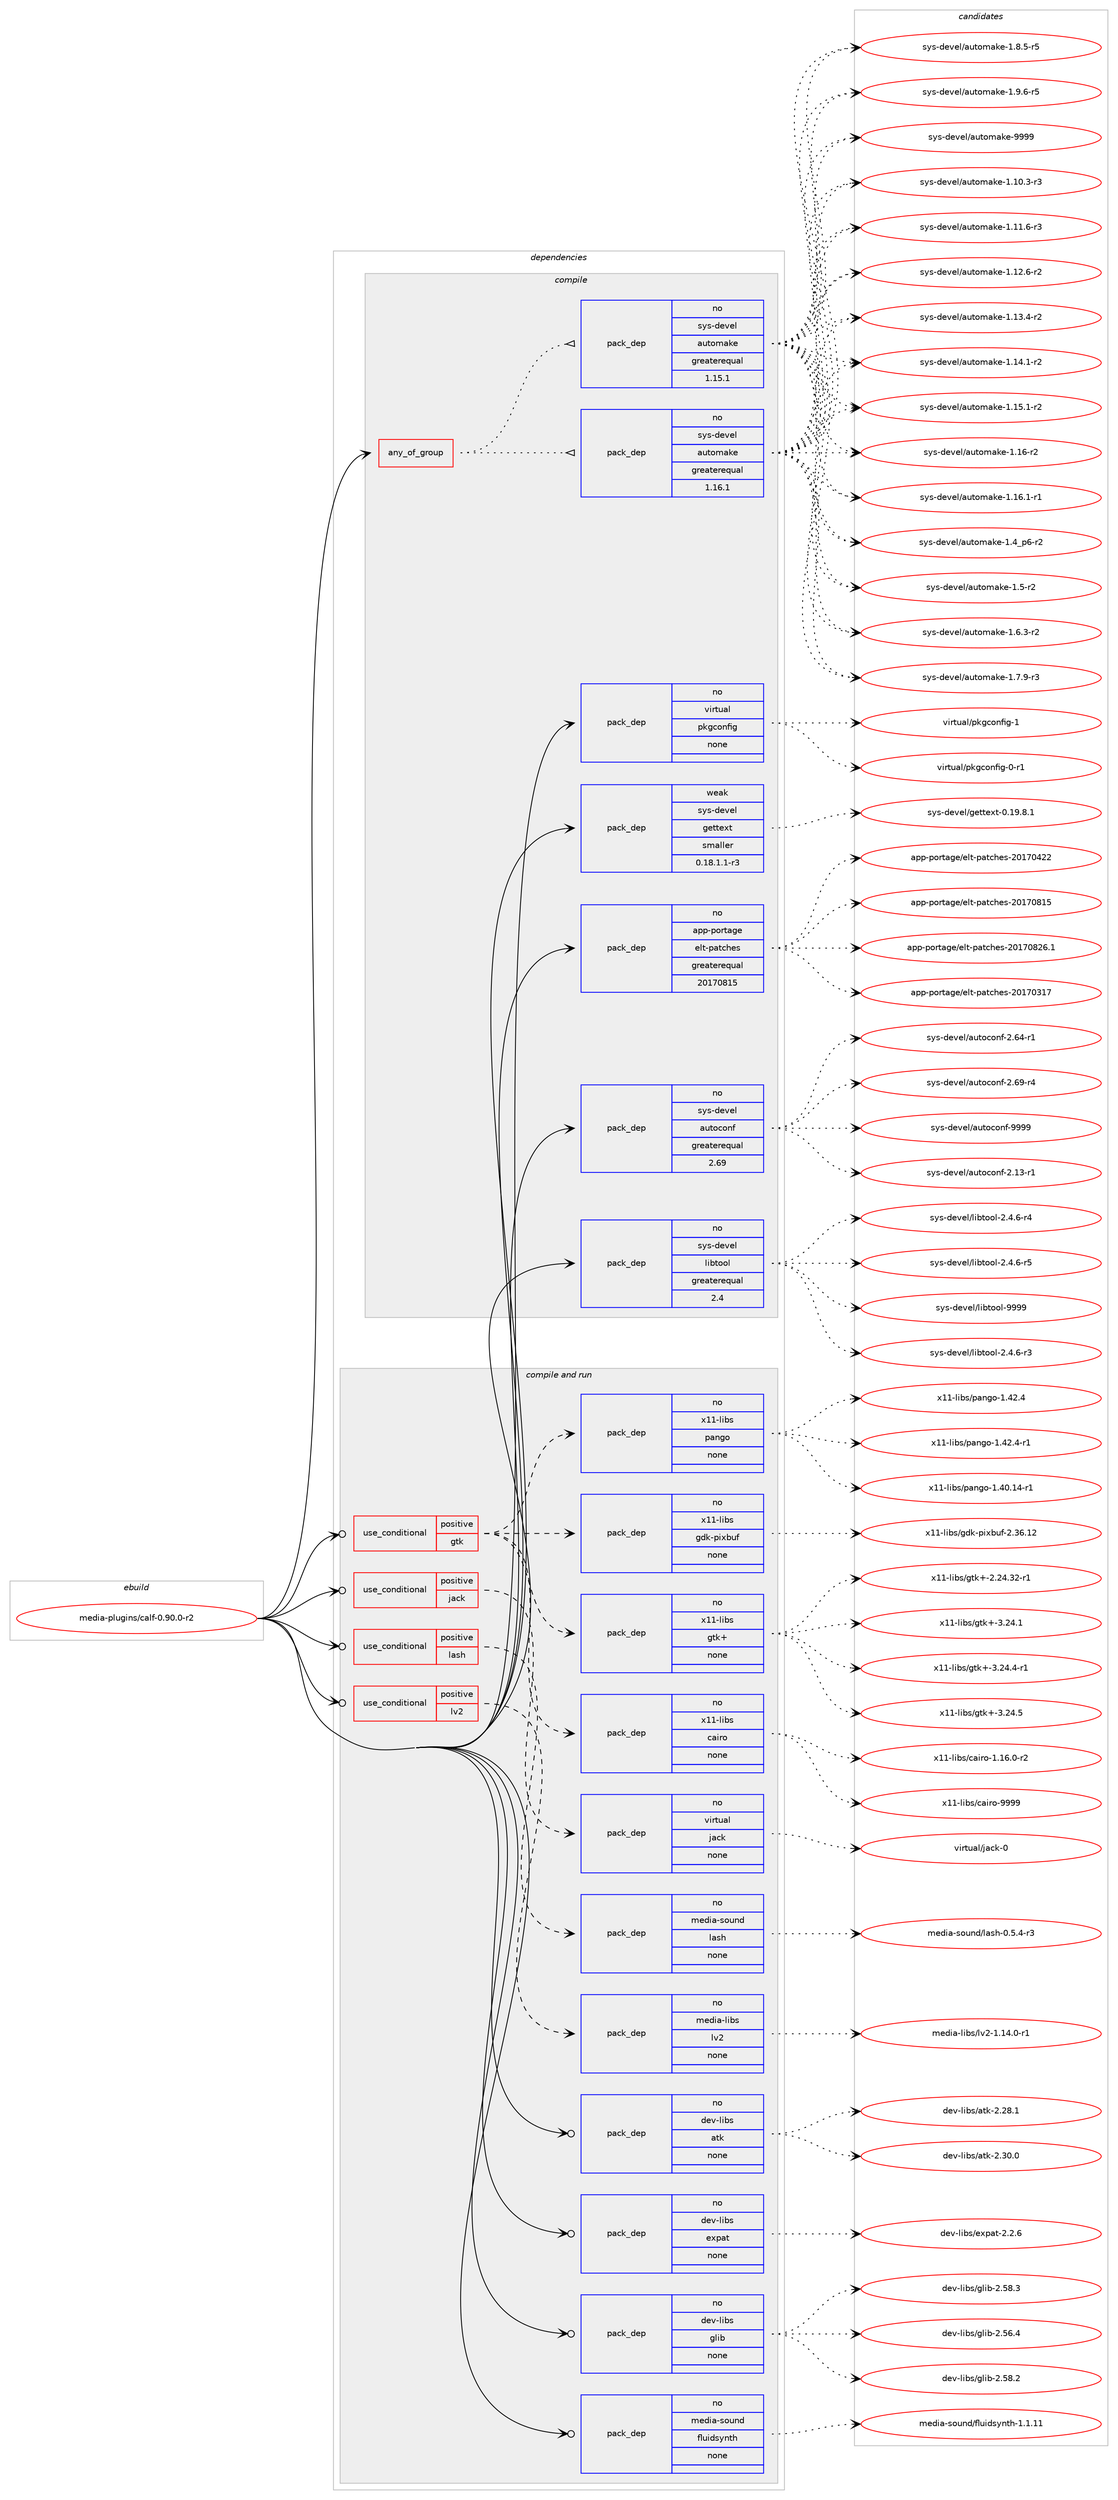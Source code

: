 digraph prolog {

# *************
# Graph options
# *************

newrank=true;
concentrate=true;
compound=true;
graph [rankdir=LR,fontname=Helvetica,fontsize=10,ranksep=1.5];#, ranksep=2.5, nodesep=0.2];
edge  [arrowhead=vee];
node  [fontname=Helvetica,fontsize=10];

# **********
# The ebuild
# **********

subgraph cluster_leftcol {
color=gray;
rank=same;
label=<<i>ebuild</i>>;
id [label="media-plugins/calf-0.90.0-r2", color=red, width=4, href="../media-plugins/calf-0.90.0-r2.svg"];
}

# ****************
# The dependencies
# ****************

subgraph cluster_midcol {
color=gray;
label=<<i>dependencies</i>>;
subgraph cluster_compile {
fillcolor="#eeeeee";
style=filled;
label=<<i>compile</i>>;
subgraph any25360 {
dependency1619593 [label=<<TABLE BORDER="0" CELLBORDER="1" CELLSPACING="0" CELLPADDING="4"><TR><TD CELLPADDING="10">any_of_group</TD></TR></TABLE>>, shape=none, color=red];subgraph pack1157174 {
dependency1619594 [label=<<TABLE BORDER="0" CELLBORDER="1" CELLSPACING="0" CELLPADDING="4" WIDTH="220"><TR><TD ROWSPAN="6" CELLPADDING="30">pack_dep</TD></TR><TR><TD WIDTH="110">no</TD></TR><TR><TD>sys-devel</TD></TR><TR><TD>automake</TD></TR><TR><TD>greaterequal</TD></TR><TR><TD>1.16.1</TD></TR></TABLE>>, shape=none, color=blue];
}
dependency1619593:e -> dependency1619594:w [weight=20,style="dotted",arrowhead="oinv"];
subgraph pack1157175 {
dependency1619595 [label=<<TABLE BORDER="0" CELLBORDER="1" CELLSPACING="0" CELLPADDING="4" WIDTH="220"><TR><TD ROWSPAN="6" CELLPADDING="30">pack_dep</TD></TR><TR><TD WIDTH="110">no</TD></TR><TR><TD>sys-devel</TD></TR><TR><TD>automake</TD></TR><TR><TD>greaterequal</TD></TR><TR><TD>1.15.1</TD></TR></TABLE>>, shape=none, color=blue];
}
dependency1619593:e -> dependency1619595:w [weight=20,style="dotted",arrowhead="oinv"];
}
id:e -> dependency1619593:w [weight=20,style="solid",arrowhead="vee"];
subgraph pack1157176 {
dependency1619596 [label=<<TABLE BORDER="0" CELLBORDER="1" CELLSPACING="0" CELLPADDING="4" WIDTH="220"><TR><TD ROWSPAN="6" CELLPADDING="30">pack_dep</TD></TR><TR><TD WIDTH="110">no</TD></TR><TR><TD>app-portage</TD></TR><TR><TD>elt-patches</TD></TR><TR><TD>greaterequal</TD></TR><TR><TD>20170815</TD></TR></TABLE>>, shape=none, color=blue];
}
id:e -> dependency1619596:w [weight=20,style="solid",arrowhead="vee"];
subgraph pack1157177 {
dependency1619597 [label=<<TABLE BORDER="0" CELLBORDER="1" CELLSPACING="0" CELLPADDING="4" WIDTH="220"><TR><TD ROWSPAN="6" CELLPADDING="30">pack_dep</TD></TR><TR><TD WIDTH="110">no</TD></TR><TR><TD>sys-devel</TD></TR><TR><TD>autoconf</TD></TR><TR><TD>greaterequal</TD></TR><TR><TD>2.69</TD></TR></TABLE>>, shape=none, color=blue];
}
id:e -> dependency1619597:w [weight=20,style="solid",arrowhead="vee"];
subgraph pack1157178 {
dependency1619598 [label=<<TABLE BORDER="0" CELLBORDER="1" CELLSPACING="0" CELLPADDING="4" WIDTH="220"><TR><TD ROWSPAN="6" CELLPADDING="30">pack_dep</TD></TR><TR><TD WIDTH="110">no</TD></TR><TR><TD>sys-devel</TD></TR><TR><TD>libtool</TD></TR><TR><TD>greaterequal</TD></TR><TR><TD>2.4</TD></TR></TABLE>>, shape=none, color=blue];
}
id:e -> dependency1619598:w [weight=20,style="solid",arrowhead="vee"];
subgraph pack1157179 {
dependency1619599 [label=<<TABLE BORDER="0" CELLBORDER="1" CELLSPACING="0" CELLPADDING="4" WIDTH="220"><TR><TD ROWSPAN="6" CELLPADDING="30">pack_dep</TD></TR><TR><TD WIDTH="110">no</TD></TR><TR><TD>virtual</TD></TR><TR><TD>pkgconfig</TD></TR><TR><TD>none</TD></TR><TR><TD></TD></TR></TABLE>>, shape=none, color=blue];
}
id:e -> dependency1619599:w [weight=20,style="solid",arrowhead="vee"];
subgraph pack1157180 {
dependency1619600 [label=<<TABLE BORDER="0" CELLBORDER="1" CELLSPACING="0" CELLPADDING="4" WIDTH="220"><TR><TD ROWSPAN="6" CELLPADDING="30">pack_dep</TD></TR><TR><TD WIDTH="110">weak</TD></TR><TR><TD>sys-devel</TD></TR><TR><TD>gettext</TD></TR><TR><TD>smaller</TD></TR><TR><TD>0.18.1.1-r3</TD></TR></TABLE>>, shape=none, color=blue];
}
id:e -> dependency1619600:w [weight=20,style="solid",arrowhead="vee"];
}
subgraph cluster_compileandrun {
fillcolor="#eeeeee";
style=filled;
label=<<i>compile and run</i>>;
subgraph cond436298 {
dependency1619601 [label=<<TABLE BORDER="0" CELLBORDER="1" CELLSPACING="0" CELLPADDING="4"><TR><TD ROWSPAN="3" CELLPADDING="10">use_conditional</TD></TR><TR><TD>positive</TD></TR><TR><TD>gtk</TD></TR></TABLE>>, shape=none, color=red];
subgraph pack1157181 {
dependency1619602 [label=<<TABLE BORDER="0" CELLBORDER="1" CELLSPACING="0" CELLPADDING="4" WIDTH="220"><TR><TD ROWSPAN="6" CELLPADDING="30">pack_dep</TD></TR><TR><TD WIDTH="110">no</TD></TR><TR><TD>x11-libs</TD></TR><TR><TD>cairo</TD></TR><TR><TD>none</TD></TR><TR><TD></TD></TR></TABLE>>, shape=none, color=blue];
}
dependency1619601:e -> dependency1619602:w [weight=20,style="dashed",arrowhead="vee"];
subgraph pack1157182 {
dependency1619603 [label=<<TABLE BORDER="0" CELLBORDER="1" CELLSPACING="0" CELLPADDING="4" WIDTH="220"><TR><TD ROWSPAN="6" CELLPADDING="30">pack_dep</TD></TR><TR><TD WIDTH="110">no</TD></TR><TR><TD>x11-libs</TD></TR><TR><TD>gtk+</TD></TR><TR><TD>none</TD></TR><TR><TD></TD></TR></TABLE>>, shape=none, color=blue];
}
dependency1619601:e -> dependency1619603:w [weight=20,style="dashed",arrowhead="vee"];
subgraph pack1157183 {
dependency1619604 [label=<<TABLE BORDER="0" CELLBORDER="1" CELLSPACING="0" CELLPADDING="4" WIDTH="220"><TR><TD ROWSPAN="6" CELLPADDING="30">pack_dep</TD></TR><TR><TD WIDTH="110">no</TD></TR><TR><TD>x11-libs</TD></TR><TR><TD>gdk-pixbuf</TD></TR><TR><TD>none</TD></TR><TR><TD></TD></TR></TABLE>>, shape=none, color=blue];
}
dependency1619601:e -> dependency1619604:w [weight=20,style="dashed",arrowhead="vee"];
subgraph pack1157184 {
dependency1619605 [label=<<TABLE BORDER="0" CELLBORDER="1" CELLSPACING="0" CELLPADDING="4" WIDTH="220"><TR><TD ROWSPAN="6" CELLPADDING="30">pack_dep</TD></TR><TR><TD WIDTH="110">no</TD></TR><TR><TD>x11-libs</TD></TR><TR><TD>pango</TD></TR><TR><TD>none</TD></TR><TR><TD></TD></TR></TABLE>>, shape=none, color=blue];
}
dependency1619601:e -> dependency1619605:w [weight=20,style="dashed",arrowhead="vee"];
}
id:e -> dependency1619601:w [weight=20,style="solid",arrowhead="odotvee"];
subgraph cond436299 {
dependency1619606 [label=<<TABLE BORDER="0" CELLBORDER="1" CELLSPACING="0" CELLPADDING="4"><TR><TD ROWSPAN="3" CELLPADDING="10">use_conditional</TD></TR><TR><TD>positive</TD></TR><TR><TD>jack</TD></TR></TABLE>>, shape=none, color=red];
subgraph pack1157185 {
dependency1619607 [label=<<TABLE BORDER="0" CELLBORDER="1" CELLSPACING="0" CELLPADDING="4" WIDTH="220"><TR><TD ROWSPAN="6" CELLPADDING="30">pack_dep</TD></TR><TR><TD WIDTH="110">no</TD></TR><TR><TD>virtual</TD></TR><TR><TD>jack</TD></TR><TR><TD>none</TD></TR><TR><TD></TD></TR></TABLE>>, shape=none, color=blue];
}
dependency1619606:e -> dependency1619607:w [weight=20,style="dashed",arrowhead="vee"];
}
id:e -> dependency1619606:w [weight=20,style="solid",arrowhead="odotvee"];
subgraph cond436300 {
dependency1619608 [label=<<TABLE BORDER="0" CELLBORDER="1" CELLSPACING="0" CELLPADDING="4"><TR><TD ROWSPAN="3" CELLPADDING="10">use_conditional</TD></TR><TR><TD>positive</TD></TR><TR><TD>lash</TD></TR></TABLE>>, shape=none, color=red];
subgraph pack1157186 {
dependency1619609 [label=<<TABLE BORDER="0" CELLBORDER="1" CELLSPACING="0" CELLPADDING="4" WIDTH="220"><TR><TD ROWSPAN="6" CELLPADDING="30">pack_dep</TD></TR><TR><TD WIDTH="110">no</TD></TR><TR><TD>media-sound</TD></TR><TR><TD>lash</TD></TR><TR><TD>none</TD></TR><TR><TD></TD></TR></TABLE>>, shape=none, color=blue];
}
dependency1619608:e -> dependency1619609:w [weight=20,style="dashed",arrowhead="vee"];
}
id:e -> dependency1619608:w [weight=20,style="solid",arrowhead="odotvee"];
subgraph cond436301 {
dependency1619610 [label=<<TABLE BORDER="0" CELLBORDER="1" CELLSPACING="0" CELLPADDING="4"><TR><TD ROWSPAN="3" CELLPADDING="10">use_conditional</TD></TR><TR><TD>positive</TD></TR><TR><TD>lv2</TD></TR></TABLE>>, shape=none, color=red];
subgraph pack1157187 {
dependency1619611 [label=<<TABLE BORDER="0" CELLBORDER="1" CELLSPACING="0" CELLPADDING="4" WIDTH="220"><TR><TD ROWSPAN="6" CELLPADDING="30">pack_dep</TD></TR><TR><TD WIDTH="110">no</TD></TR><TR><TD>media-libs</TD></TR><TR><TD>lv2</TD></TR><TR><TD>none</TD></TR><TR><TD></TD></TR></TABLE>>, shape=none, color=blue];
}
dependency1619610:e -> dependency1619611:w [weight=20,style="dashed",arrowhead="vee"];
}
id:e -> dependency1619610:w [weight=20,style="solid",arrowhead="odotvee"];
subgraph pack1157188 {
dependency1619612 [label=<<TABLE BORDER="0" CELLBORDER="1" CELLSPACING="0" CELLPADDING="4" WIDTH="220"><TR><TD ROWSPAN="6" CELLPADDING="30">pack_dep</TD></TR><TR><TD WIDTH="110">no</TD></TR><TR><TD>dev-libs</TD></TR><TR><TD>atk</TD></TR><TR><TD>none</TD></TR><TR><TD></TD></TR></TABLE>>, shape=none, color=blue];
}
id:e -> dependency1619612:w [weight=20,style="solid",arrowhead="odotvee"];
subgraph pack1157189 {
dependency1619613 [label=<<TABLE BORDER="0" CELLBORDER="1" CELLSPACING="0" CELLPADDING="4" WIDTH="220"><TR><TD ROWSPAN="6" CELLPADDING="30">pack_dep</TD></TR><TR><TD WIDTH="110">no</TD></TR><TR><TD>dev-libs</TD></TR><TR><TD>expat</TD></TR><TR><TD>none</TD></TR><TR><TD></TD></TR></TABLE>>, shape=none, color=blue];
}
id:e -> dependency1619613:w [weight=20,style="solid",arrowhead="odotvee"];
subgraph pack1157190 {
dependency1619614 [label=<<TABLE BORDER="0" CELLBORDER="1" CELLSPACING="0" CELLPADDING="4" WIDTH="220"><TR><TD ROWSPAN="6" CELLPADDING="30">pack_dep</TD></TR><TR><TD WIDTH="110">no</TD></TR><TR><TD>dev-libs</TD></TR><TR><TD>glib</TD></TR><TR><TD>none</TD></TR><TR><TD></TD></TR></TABLE>>, shape=none, color=blue];
}
id:e -> dependency1619614:w [weight=20,style="solid",arrowhead="odotvee"];
subgraph pack1157191 {
dependency1619615 [label=<<TABLE BORDER="0" CELLBORDER="1" CELLSPACING="0" CELLPADDING="4" WIDTH="220"><TR><TD ROWSPAN="6" CELLPADDING="30">pack_dep</TD></TR><TR><TD WIDTH="110">no</TD></TR><TR><TD>media-sound</TD></TR><TR><TD>fluidsynth</TD></TR><TR><TD>none</TD></TR><TR><TD></TD></TR></TABLE>>, shape=none, color=blue];
}
id:e -> dependency1619615:w [weight=20,style="solid",arrowhead="odotvee"];
}
subgraph cluster_run {
fillcolor="#eeeeee";
style=filled;
label=<<i>run</i>>;
}
}

# **************
# The candidates
# **************

subgraph cluster_choices {
rank=same;
color=gray;
label=<<i>candidates</i>>;

subgraph choice1157174 {
color=black;
nodesep=1;
choice11512111545100101118101108479711711611110997107101454946494846514511451 [label="sys-devel/automake-1.10.3-r3", color=red, width=4,href="../sys-devel/automake-1.10.3-r3.svg"];
choice11512111545100101118101108479711711611110997107101454946494946544511451 [label="sys-devel/automake-1.11.6-r3", color=red, width=4,href="../sys-devel/automake-1.11.6-r3.svg"];
choice11512111545100101118101108479711711611110997107101454946495046544511450 [label="sys-devel/automake-1.12.6-r2", color=red, width=4,href="../sys-devel/automake-1.12.6-r2.svg"];
choice11512111545100101118101108479711711611110997107101454946495146524511450 [label="sys-devel/automake-1.13.4-r2", color=red, width=4,href="../sys-devel/automake-1.13.4-r2.svg"];
choice11512111545100101118101108479711711611110997107101454946495246494511450 [label="sys-devel/automake-1.14.1-r2", color=red, width=4,href="../sys-devel/automake-1.14.1-r2.svg"];
choice11512111545100101118101108479711711611110997107101454946495346494511450 [label="sys-devel/automake-1.15.1-r2", color=red, width=4,href="../sys-devel/automake-1.15.1-r2.svg"];
choice1151211154510010111810110847971171161111099710710145494649544511450 [label="sys-devel/automake-1.16-r2", color=red, width=4,href="../sys-devel/automake-1.16-r2.svg"];
choice11512111545100101118101108479711711611110997107101454946495446494511449 [label="sys-devel/automake-1.16.1-r1", color=red, width=4,href="../sys-devel/automake-1.16.1-r1.svg"];
choice115121115451001011181011084797117116111109971071014549465295112544511450 [label="sys-devel/automake-1.4_p6-r2", color=red, width=4,href="../sys-devel/automake-1.4_p6-r2.svg"];
choice11512111545100101118101108479711711611110997107101454946534511450 [label="sys-devel/automake-1.5-r2", color=red, width=4,href="../sys-devel/automake-1.5-r2.svg"];
choice115121115451001011181011084797117116111109971071014549465446514511450 [label="sys-devel/automake-1.6.3-r2", color=red, width=4,href="../sys-devel/automake-1.6.3-r2.svg"];
choice115121115451001011181011084797117116111109971071014549465546574511451 [label="sys-devel/automake-1.7.9-r3", color=red, width=4,href="../sys-devel/automake-1.7.9-r3.svg"];
choice115121115451001011181011084797117116111109971071014549465646534511453 [label="sys-devel/automake-1.8.5-r5", color=red, width=4,href="../sys-devel/automake-1.8.5-r5.svg"];
choice115121115451001011181011084797117116111109971071014549465746544511453 [label="sys-devel/automake-1.9.6-r5", color=red, width=4,href="../sys-devel/automake-1.9.6-r5.svg"];
choice115121115451001011181011084797117116111109971071014557575757 [label="sys-devel/automake-9999", color=red, width=4,href="../sys-devel/automake-9999.svg"];
dependency1619594:e -> choice11512111545100101118101108479711711611110997107101454946494846514511451:w [style=dotted,weight="100"];
dependency1619594:e -> choice11512111545100101118101108479711711611110997107101454946494946544511451:w [style=dotted,weight="100"];
dependency1619594:e -> choice11512111545100101118101108479711711611110997107101454946495046544511450:w [style=dotted,weight="100"];
dependency1619594:e -> choice11512111545100101118101108479711711611110997107101454946495146524511450:w [style=dotted,weight="100"];
dependency1619594:e -> choice11512111545100101118101108479711711611110997107101454946495246494511450:w [style=dotted,weight="100"];
dependency1619594:e -> choice11512111545100101118101108479711711611110997107101454946495346494511450:w [style=dotted,weight="100"];
dependency1619594:e -> choice1151211154510010111810110847971171161111099710710145494649544511450:w [style=dotted,weight="100"];
dependency1619594:e -> choice11512111545100101118101108479711711611110997107101454946495446494511449:w [style=dotted,weight="100"];
dependency1619594:e -> choice115121115451001011181011084797117116111109971071014549465295112544511450:w [style=dotted,weight="100"];
dependency1619594:e -> choice11512111545100101118101108479711711611110997107101454946534511450:w [style=dotted,weight="100"];
dependency1619594:e -> choice115121115451001011181011084797117116111109971071014549465446514511450:w [style=dotted,weight="100"];
dependency1619594:e -> choice115121115451001011181011084797117116111109971071014549465546574511451:w [style=dotted,weight="100"];
dependency1619594:e -> choice115121115451001011181011084797117116111109971071014549465646534511453:w [style=dotted,weight="100"];
dependency1619594:e -> choice115121115451001011181011084797117116111109971071014549465746544511453:w [style=dotted,weight="100"];
dependency1619594:e -> choice115121115451001011181011084797117116111109971071014557575757:w [style=dotted,weight="100"];
}
subgraph choice1157175 {
color=black;
nodesep=1;
choice11512111545100101118101108479711711611110997107101454946494846514511451 [label="sys-devel/automake-1.10.3-r3", color=red, width=4,href="../sys-devel/automake-1.10.3-r3.svg"];
choice11512111545100101118101108479711711611110997107101454946494946544511451 [label="sys-devel/automake-1.11.6-r3", color=red, width=4,href="../sys-devel/automake-1.11.6-r3.svg"];
choice11512111545100101118101108479711711611110997107101454946495046544511450 [label="sys-devel/automake-1.12.6-r2", color=red, width=4,href="../sys-devel/automake-1.12.6-r2.svg"];
choice11512111545100101118101108479711711611110997107101454946495146524511450 [label="sys-devel/automake-1.13.4-r2", color=red, width=4,href="../sys-devel/automake-1.13.4-r2.svg"];
choice11512111545100101118101108479711711611110997107101454946495246494511450 [label="sys-devel/automake-1.14.1-r2", color=red, width=4,href="../sys-devel/automake-1.14.1-r2.svg"];
choice11512111545100101118101108479711711611110997107101454946495346494511450 [label="sys-devel/automake-1.15.1-r2", color=red, width=4,href="../sys-devel/automake-1.15.1-r2.svg"];
choice1151211154510010111810110847971171161111099710710145494649544511450 [label="sys-devel/automake-1.16-r2", color=red, width=4,href="../sys-devel/automake-1.16-r2.svg"];
choice11512111545100101118101108479711711611110997107101454946495446494511449 [label="sys-devel/automake-1.16.1-r1", color=red, width=4,href="../sys-devel/automake-1.16.1-r1.svg"];
choice115121115451001011181011084797117116111109971071014549465295112544511450 [label="sys-devel/automake-1.4_p6-r2", color=red, width=4,href="../sys-devel/automake-1.4_p6-r2.svg"];
choice11512111545100101118101108479711711611110997107101454946534511450 [label="sys-devel/automake-1.5-r2", color=red, width=4,href="../sys-devel/automake-1.5-r2.svg"];
choice115121115451001011181011084797117116111109971071014549465446514511450 [label="sys-devel/automake-1.6.3-r2", color=red, width=4,href="../sys-devel/automake-1.6.3-r2.svg"];
choice115121115451001011181011084797117116111109971071014549465546574511451 [label="sys-devel/automake-1.7.9-r3", color=red, width=4,href="../sys-devel/automake-1.7.9-r3.svg"];
choice115121115451001011181011084797117116111109971071014549465646534511453 [label="sys-devel/automake-1.8.5-r5", color=red, width=4,href="../sys-devel/automake-1.8.5-r5.svg"];
choice115121115451001011181011084797117116111109971071014549465746544511453 [label="sys-devel/automake-1.9.6-r5", color=red, width=4,href="../sys-devel/automake-1.9.6-r5.svg"];
choice115121115451001011181011084797117116111109971071014557575757 [label="sys-devel/automake-9999", color=red, width=4,href="../sys-devel/automake-9999.svg"];
dependency1619595:e -> choice11512111545100101118101108479711711611110997107101454946494846514511451:w [style=dotted,weight="100"];
dependency1619595:e -> choice11512111545100101118101108479711711611110997107101454946494946544511451:w [style=dotted,weight="100"];
dependency1619595:e -> choice11512111545100101118101108479711711611110997107101454946495046544511450:w [style=dotted,weight="100"];
dependency1619595:e -> choice11512111545100101118101108479711711611110997107101454946495146524511450:w [style=dotted,weight="100"];
dependency1619595:e -> choice11512111545100101118101108479711711611110997107101454946495246494511450:w [style=dotted,weight="100"];
dependency1619595:e -> choice11512111545100101118101108479711711611110997107101454946495346494511450:w [style=dotted,weight="100"];
dependency1619595:e -> choice1151211154510010111810110847971171161111099710710145494649544511450:w [style=dotted,weight="100"];
dependency1619595:e -> choice11512111545100101118101108479711711611110997107101454946495446494511449:w [style=dotted,weight="100"];
dependency1619595:e -> choice115121115451001011181011084797117116111109971071014549465295112544511450:w [style=dotted,weight="100"];
dependency1619595:e -> choice11512111545100101118101108479711711611110997107101454946534511450:w [style=dotted,weight="100"];
dependency1619595:e -> choice115121115451001011181011084797117116111109971071014549465446514511450:w [style=dotted,weight="100"];
dependency1619595:e -> choice115121115451001011181011084797117116111109971071014549465546574511451:w [style=dotted,weight="100"];
dependency1619595:e -> choice115121115451001011181011084797117116111109971071014549465646534511453:w [style=dotted,weight="100"];
dependency1619595:e -> choice115121115451001011181011084797117116111109971071014549465746544511453:w [style=dotted,weight="100"];
dependency1619595:e -> choice115121115451001011181011084797117116111109971071014557575757:w [style=dotted,weight="100"];
}
subgraph choice1157176 {
color=black;
nodesep=1;
choice97112112451121111141169710310147101108116451129711699104101115455048495548514955 [label="app-portage/elt-patches-20170317", color=red, width=4,href="../app-portage/elt-patches-20170317.svg"];
choice97112112451121111141169710310147101108116451129711699104101115455048495548525050 [label="app-portage/elt-patches-20170422", color=red, width=4,href="../app-portage/elt-patches-20170422.svg"];
choice97112112451121111141169710310147101108116451129711699104101115455048495548564953 [label="app-portage/elt-patches-20170815", color=red, width=4,href="../app-portage/elt-patches-20170815.svg"];
choice971121124511211111411697103101471011081164511297116991041011154550484955485650544649 [label="app-portage/elt-patches-20170826.1", color=red, width=4,href="../app-portage/elt-patches-20170826.1.svg"];
dependency1619596:e -> choice97112112451121111141169710310147101108116451129711699104101115455048495548514955:w [style=dotted,weight="100"];
dependency1619596:e -> choice97112112451121111141169710310147101108116451129711699104101115455048495548525050:w [style=dotted,weight="100"];
dependency1619596:e -> choice97112112451121111141169710310147101108116451129711699104101115455048495548564953:w [style=dotted,weight="100"];
dependency1619596:e -> choice971121124511211111411697103101471011081164511297116991041011154550484955485650544649:w [style=dotted,weight="100"];
}
subgraph choice1157177 {
color=black;
nodesep=1;
choice1151211154510010111810110847971171161119911111010245504649514511449 [label="sys-devel/autoconf-2.13-r1", color=red, width=4,href="../sys-devel/autoconf-2.13-r1.svg"];
choice1151211154510010111810110847971171161119911111010245504654524511449 [label="sys-devel/autoconf-2.64-r1", color=red, width=4,href="../sys-devel/autoconf-2.64-r1.svg"];
choice1151211154510010111810110847971171161119911111010245504654574511452 [label="sys-devel/autoconf-2.69-r4", color=red, width=4,href="../sys-devel/autoconf-2.69-r4.svg"];
choice115121115451001011181011084797117116111991111101024557575757 [label="sys-devel/autoconf-9999", color=red, width=4,href="../sys-devel/autoconf-9999.svg"];
dependency1619597:e -> choice1151211154510010111810110847971171161119911111010245504649514511449:w [style=dotted,weight="100"];
dependency1619597:e -> choice1151211154510010111810110847971171161119911111010245504654524511449:w [style=dotted,weight="100"];
dependency1619597:e -> choice1151211154510010111810110847971171161119911111010245504654574511452:w [style=dotted,weight="100"];
dependency1619597:e -> choice115121115451001011181011084797117116111991111101024557575757:w [style=dotted,weight="100"];
}
subgraph choice1157178 {
color=black;
nodesep=1;
choice1151211154510010111810110847108105981161111111084550465246544511451 [label="sys-devel/libtool-2.4.6-r3", color=red, width=4,href="../sys-devel/libtool-2.4.6-r3.svg"];
choice1151211154510010111810110847108105981161111111084550465246544511452 [label="sys-devel/libtool-2.4.6-r4", color=red, width=4,href="../sys-devel/libtool-2.4.6-r4.svg"];
choice1151211154510010111810110847108105981161111111084550465246544511453 [label="sys-devel/libtool-2.4.6-r5", color=red, width=4,href="../sys-devel/libtool-2.4.6-r5.svg"];
choice1151211154510010111810110847108105981161111111084557575757 [label="sys-devel/libtool-9999", color=red, width=4,href="../sys-devel/libtool-9999.svg"];
dependency1619598:e -> choice1151211154510010111810110847108105981161111111084550465246544511451:w [style=dotted,weight="100"];
dependency1619598:e -> choice1151211154510010111810110847108105981161111111084550465246544511452:w [style=dotted,weight="100"];
dependency1619598:e -> choice1151211154510010111810110847108105981161111111084550465246544511453:w [style=dotted,weight="100"];
dependency1619598:e -> choice1151211154510010111810110847108105981161111111084557575757:w [style=dotted,weight="100"];
}
subgraph choice1157179 {
color=black;
nodesep=1;
choice11810511411611797108471121071039911111010210510345484511449 [label="virtual/pkgconfig-0-r1", color=red, width=4,href="../virtual/pkgconfig-0-r1.svg"];
choice1181051141161179710847112107103991111101021051034549 [label="virtual/pkgconfig-1", color=red, width=4,href="../virtual/pkgconfig-1.svg"];
dependency1619599:e -> choice11810511411611797108471121071039911111010210510345484511449:w [style=dotted,weight="100"];
dependency1619599:e -> choice1181051141161179710847112107103991111101021051034549:w [style=dotted,weight="100"];
}
subgraph choice1157180 {
color=black;
nodesep=1;
choice1151211154510010111810110847103101116116101120116454846495746564649 [label="sys-devel/gettext-0.19.8.1", color=red, width=4,href="../sys-devel/gettext-0.19.8.1.svg"];
dependency1619600:e -> choice1151211154510010111810110847103101116116101120116454846495746564649:w [style=dotted,weight="100"];
}
subgraph choice1157181 {
color=black;
nodesep=1;
choice12049494510810598115479997105114111454946495446484511450 [label="x11-libs/cairo-1.16.0-r2", color=red, width=4,href="../x11-libs/cairo-1.16.0-r2.svg"];
choice120494945108105981154799971051141114557575757 [label="x11-libs/cairo-9999", color=red, width=4,href="../x11-libs/cairo-9999.svg"];
dependency1619602:e -> choice12049494510810598115479997105114111454946495446484511450:w [style=dotted,weight="100"];
dependency1619602:e -> choice120494945108105981154799971051141114557575757:w [style=dotted,weight="100"];
}
subgraph choice1157182 {
color=black;
nodesep=1;
choice12049494510810598115471031161074345504650524651504511449 [label="x11-libs/gtk+-2.24.32-r1", color=red, width=4,href="../x11-libs/gtk+-2.24.32-r1.svg"];
choice12049494510810598115471031161074345514650524649 [label="x11-libs/gtk+-3.24.1", color=red, width=4,href="../x11-libs/gtk+-3.24.1.svg"];
choice120494945108105981154710311610743455146505246524511449 [label="x11-libs/gtk+-3.24.4-r1", color=red, width=4,href="../x11-libs/gtk+-3.24.4-r1.svg"];
choice12049494510810598115471031161074345514650524653 [label="x11-libs/gtk+-3.24.5", color=red, width=4,href="../x11-libs/gtk+-3.24.5.svg"];
dependency1619603:e -> choice12049494510810598115471031161074345504650524651504511449:w [style=dotted,weight="100"];
dependency1619603:e -> choice12049494510810598115471031161074345514650524649:w [style=dotted,weight="100"];
dependency1619603:e -> choice120494945108105981154710311610743455146505246524511449:w [style=dotted,weight="100"];
dependency1619603:e -> choice12049494510810598115471031161074345514650524653:w [style=dotted,weight="100"];
}
subgraph choice1157183 {
color=black;
nodesep=1;
choice120494945108105981154710310010745112105120981171024550465154464950 [label="x11-libs/gdk-pixbuf-2.36.12", color=red, width=4,href="../x11-libs/gdk-pixbuf-2.36.12.svg"];
dependency1619604:e -> choice120494945108105981154710310010745112105120981171024550465154464950:w [style=dotted,weight="100"];
}
subgraph choice1157184 {
color=black;
nodesep=1;
choice12049494510810598115471129711010311145494652484649524511449 [label="x11-libs/pango-1.40.14-r1", color=red, width=4,href="../x11-libs/pango-1.40.14-r1.svg"];
choice12049494510810598115471129711010311145494652504652 [label="x11-libs/pango-1.42.4", color=red, width=4,href="../x11-libs/pango-1.42.4.svg"];
choice120494945108105981154711297110103111454946525046524511449 [label="x11-libs/pango-1.42.4-r1", color=red, width=4,href="../x11-libs/pango-1.42.4-r1.svg"];
dependency1619605:e -> choice12049494510810598115471129711010311145494652484649524511449:w [style=dotted,weight="100"];
dependency1619605:e -> choice12049494510810598115471129711010311145494652504652:w [style=dotted,weight="100"];
dependency1619605:e -> choice120494945108105981154711297110103111454946525046524511449:w [style=dotted,weight="100"];
}
subgraph choice1157185 {
color=black;
nodesep=1;
choice118105114116117971084710697991074548 [label="virtual/jack-0", color=red, width=4,href="../virtual/jack-0.svg"];
dependency1619607:e -> choice118105114116117971084710697991074548:w [style=dotted,weight="100"];
}
subgraph choice1157186 {
color=black;
nodesep=1;
choice109101100105974511511111711010047108971151044548465346524511451 [label="media-sound/lash-0.5.4-r3", color=red, width=4,href="../media-sound/lash-0.5.4-r3.svg"];
dependency1619609:e -> choice109101100105974511511111711010047108971151044548465346524511451:w [style=dotted,weight="100"];
}
subgraph choice1157187 {
color=black;
nodesep=1;
choice1091011001059745108105981154710811850454946495246484511449 [label="media-libs/lv2-1.14.0-r1", color=red, width=4,href="../media-libs/lv2-1.14.0-r1.svg"];
dependency1619611:e -> choice1091011001059745108105981154710811850454946495246484511449:w [style=dotted,weight="100"];
}
subgraph choice1157188 {
color=black;
nodesep=1;
choice1001011184510810598115479711610745504650564649 [label="dev-libs/atk-2.28.1", color=red, width=4,href="../dev-libs/atk-2.28.1.svg"];
choice1001011184510810598115479711610745504651484648 [label="dev-libs/atk-2.30.0", color=red, width=4,href="../dev-libs/atk-2.30.0.svg"];
dependency1619612:e -> choice1001011184510810598115479711610745504650564649:w [style=dotted,weight="100"];
dependency1619612:e -> choice1001011184510810598115479711610745504651484648:w [style=dotted,weight="100"];
}
subgraph choice1157189 {
color=black;
nodesep=1;
choice10010111845108105981154710112011297116455046504654 [label="dev-libs/expat-2.2.6", color=red, width=4,href="../dev-libs/expat-2.2.6.svg"];
dependency1619613:e -> choice10010111845108105981154710112011297116455046504654:w [style=dotted,weight="100"];
}
subgraph choice1157190 {
color=black;
nodesep=1;
choice1001011184510810598115471031081059845504653544652 [label="dev-libs/glib-2.56.4", color=red, width=4,href="../dev-libs/glib-2.56.4.svg"];
choice1001011184510810598115471031081059845504653564650 [label="dev-libs/glib-2.58.2", color=red, width=4,href="../dev-libs/glib-2.58.2.svg"];
choice1001011184510810598115471031081059845504653564651 [label="dev-libs/glib-2.58.3", color=red, width=4,href="../dev-libs/glib-2.58.3.svg"];
dependency1619614:e -> choice1001011184510810598115471031081059845504653544652:w [style=dotted,weight="100"];
dependency1619614:e -> choice1001011184510810598115471031081059845504653564650:w [style=dotted,weight="100"];
dependency1619614:e -> choice1001011184510810598115471031081059845504653564651:w [style=dotted,weight="100"];
}
subgraph choice1157191 {
color=black;
nodesep=1;
choice10910110010597451151111171101004710210811710510011512111011610445494649464949 [label="media-sound/fluidsynth-1.1.11", color=red, width=4,href="../media-sound/fluidsynth-1.1.11.svg"];
dependency1619615:e -> choice10910110010597451151111171101004710210811710510011512111011610445494649464949:w [style=dotted,weight="100"];
}
}

}

